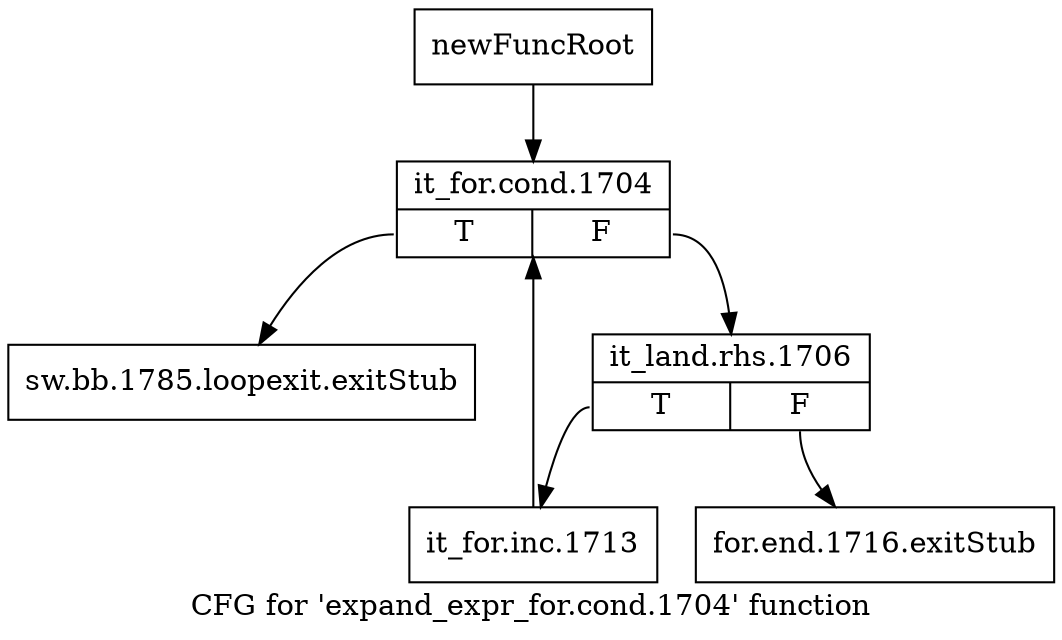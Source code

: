 digraph "CFG for 'expand_expr_for.cond.1704' function" {
	label="CFG for 'expand_expr_for.cond.1704' function";

	Node0xad51670 [shape=record,label="{newFuncRoot}"];
	Node0xad51670 -> Node0xad52000;
	Node0xad516c0 [shape=record,label="{sw.bb.1785.loopexit.exitStub}"];
	Node0xad51710 [shape=record,label="{for.end.1716.exitStub}"];
	Node0xad52000 [shape=record,label="{it_for.cond.1704|{<s0>T|<s1>F}}"];
	Node0xad52000:s0 -> Node0xad516c0;
	Node0xad52000:s1 -> Node0xad52050;
	Node0xad52050 [shape=record,label="{it_land.rhs.1706|{<s0>T|<s1>F}}"];
	Node0xad52050:s0 -> Node0xad520a0;
	Node0xad52050:s1 -> Node0xad51710;
	Node0xad520a0 [shape=record,label="{it_for.inc.1713}"];
	Node0xad520a0 -> Node0xad52000;
}
